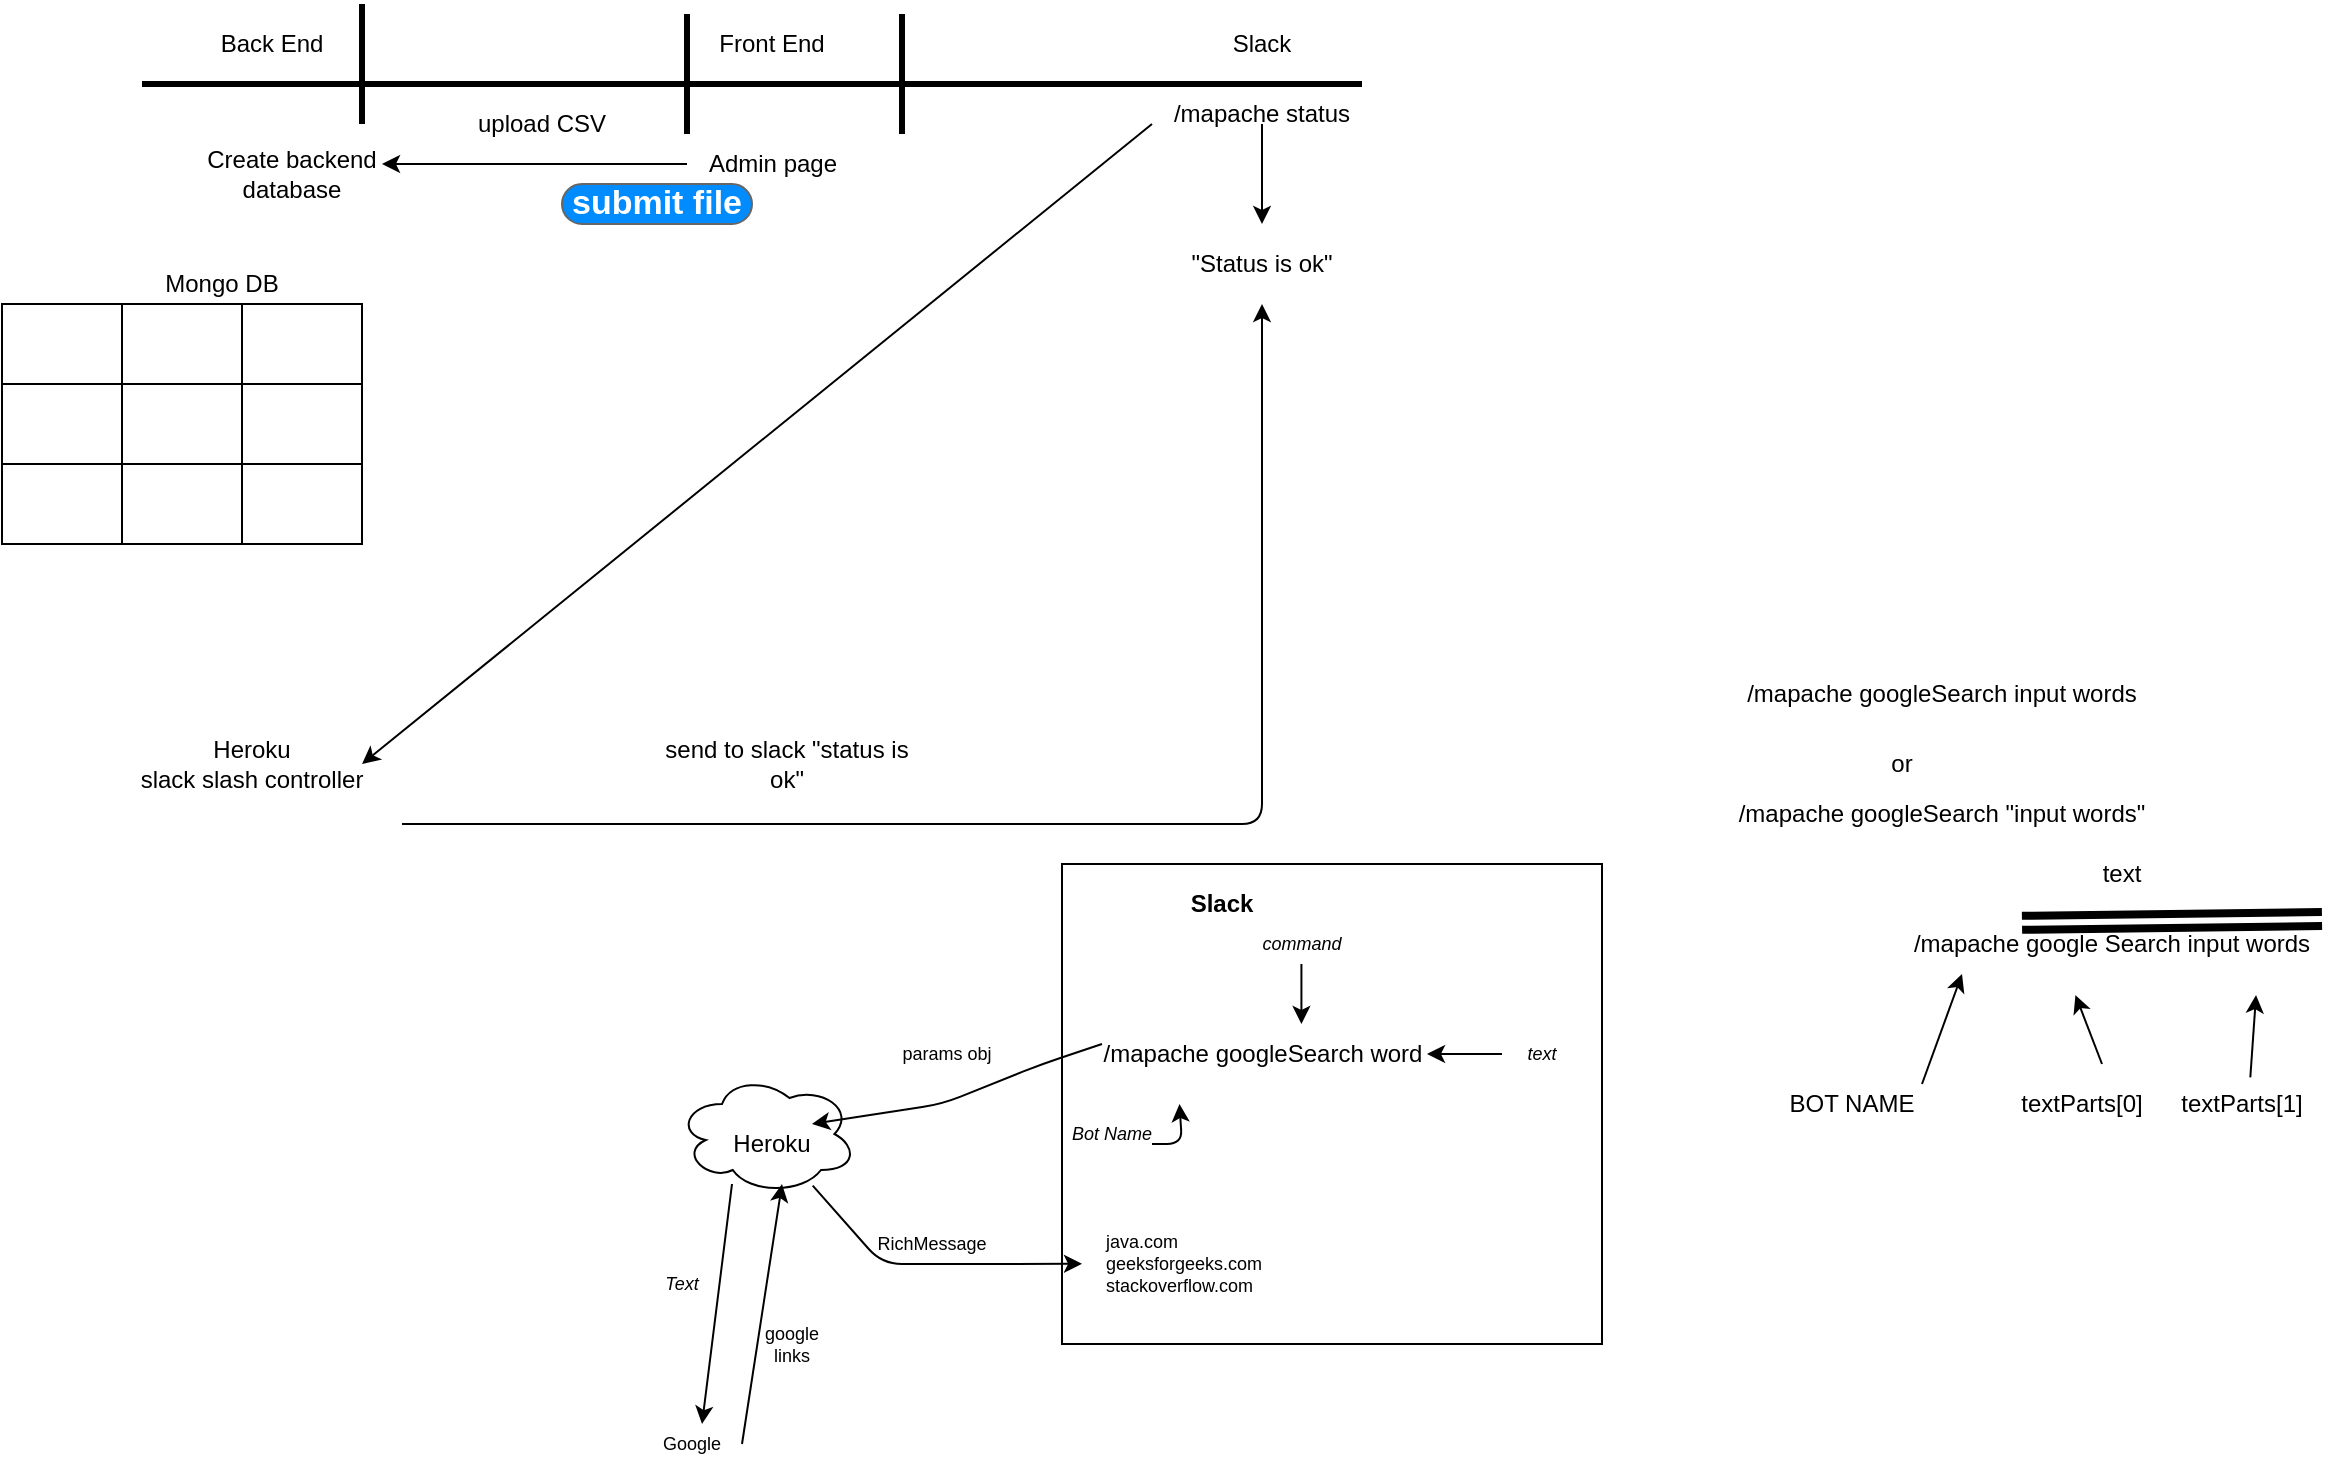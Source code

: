 <mxfile version="13.10.0" type="embed">
    <diagram id="wNwBsPOZsOnYukkHxnGv" name="Page-1">
        <mxGraphModel dx="1489" dy="451" grid="1" gridSize="10" guides="1" tooltips="1" connect="1" arrows="1" fold="1" page="1" pageScale="1" pageWidth="850" pageHeight="1100" math="0" shadow="0">
            <root>
                <mxCell id="0"/>
                <mxCell id="1" parent="0"/>
                <mxCell id="57" value="" style="ellipse;shape=cloud;whiteSpace=wrap;html=1;fontSize=9;" parent="1" vertex="1">
                    <mxGeometry x="317.5" y="665" width="90" height="60" as="geometry"/>
                </mxCell>
                <mxCell id="50" value="" style="rounded=0;whiteSpace=wrap;html=1;fontSize=9;" parent="1" vertex="1">
                    <mxGeometry x="510" y="560" width="270" height="240" as="geometry"/>
                </mxCell>
                <mxCell id="2" value="Front End" style="text;html=1;strokeColor=none;fillColor=none;align=center;verticalAlign=middle;whiteSpace=wrap;rounded=0;" parent="1" vertex="1">
                    <mxGeometry x="305" y="130" width="120" height="40" as="geometry"/>
                </mxCell>
                <mxCell id="3" value="Back End" style="text;html=1;strokeColor=none;fillColor=none;align=center;verticalAlign=middle;whiteSpace=wrap;rounded=0;" parent="1" vertex="1">
                    <mxGeometry x="50" y="140" width="130" height="20" as="geometry"/>
                </mxCell>
                <mxCell id="4" value="Slack" style="text;html=1;strokeColor=none;fillColor=none;align=center;verticalAlign=middle;whiteSpace=wrap;rounded=0;" parent="1" vertex="1">
                    <mxGeometry x="540" y="135" width="140" height="30" as="geometry"/>
                </mxCell>
                <mxCell id="6" value="Admin page" style="text;html=1;strokeColor=none;fillColor=none;align=center;verticalAlign=middle;whiteSpace=wrap;rounded=0;" parent="1" vertex="1">
                    <mxGeometry x="322.5" y="180" width="85" height="60" as="geometry"/>
                </mxCell>
                <mxCell id="7" value="" style="endArrow=classic;html=1;" parent="1" edge="1">
                    <mxGeometry width="50" height="50" relative="1" as="geometry">
                        <mxPoint x="322.5" y="210" as="sourcePoint"/>
                        <mxPoint x="170" y="210" as="targetPoint"/>
                    </mxGeometry>
                </mxCell>
                <mxCell id="8" value="upload CSV" style="text;html=1;strokeColor=none;fillColor=none;align=center;verticalAlign=middle;whiteSpace=wrap;rounded=0;" parent="1" vertex="1">
                    <mxGeometry x="210" y="170" width="80" height="40" as="geometry"/>
                </mxCell>
                <mxCell id="9" value="Create backend database" style="text;html=1;strokeColor=none;fillColor=none;align=center;verticalAlign=middle;whiteSpace=wrap;rounded=0;" parent="1" vertex="1">
                    <mxGeometry x="80" y="190" width="90" height="50" as="geometry"/>
                </mxCell>
                <mxCell id="10" value="" style="endArrow=none;html=1;strokeWidth=3;" parent="1" edge="1">
                    <mxGeometry width="50" height="50" relative="1" as="geometry">
                        <mxPoint x="50" y="170" as="sourcePoint"/>
                        <mxPoint x="660" y="170" as="targetPoint"/>
                    </mxGeometry>
                </mxCell>
                <mxCell id="11" value="" style="endArrow=none;html=1;strokeWidth=3;" parent="1" edge="1">
                    <mxGeometry width="50" height="50" relative="1" as="geometry">
                        <mxPoint x="160" y="190" as="sourcePoint"/>
                        <mxPoint x="160" y="130" as="targetPoint"/>
                    </mxGeometry>
                </mxCell>
                <mxCell id="12" value="" style="endArrow=none;html=1;strokeWidth=3;" parent="1" edge="1">
                    <mxGeometry width="50" height="50" relative="1" as="geometry">
                        <mxPoint x="322.5" y="195" as="sourcePoint"/>
                        <mxPoint x="322.5" y="135" as="targetPoint"/>
                    </mxGeometry>
                </mxCell>
                <mxCell id="13" value="" style="endArrow=none;html=1;strokeWidth=3;" parent="1" edge="1">
                    <mxGeometry width="50" height="50" relative="1" as="geometry">
                        <mxPoint x="430" y="195" as="sourcePoint"/>
                        <mxPoint x="430" y="135" as="targetPoint"/>
                    </mxGeometry>
                </mxCell>
                <mxCell id="15" value="/mapache status" style="text;html=1;strokeColor=none;fillColor=none;align=center;verticalAlign=middle;whiteSpace=wrap;rounded=0;" parent="1" vertex="1">
                    <mxGeometry x="555" y="180" width="110" height="10" as="geometry"/>
                </mxCell>
                <mxCell id="16" value="" style="endArrow=classic;html=1;strokeWidth=1;exitX=0.5;exitY=1;exitDx=0;exitDy=0;" parent="1" source="15" edge="1">
                    <mxGeometry width="50" height="50" relative="1" as="geometry">
                        <mxPoint x="600" y="270" as="sourcePoint"/>
                        <mxPoint x="610" y="240" as="targetPoint"/>
                        <Array as="points">
                            <mxPoint x="610" y="200"/>
                            <mxPoint x="610" y="220"/>
                        </Array>
                    </mxGeometry>
                </mxCell>
                <mxCell id="17" value="&quot;Status is ok&quot;" style="text;html=1;strokeColor=none;fillColor=none;align=center;verticalAlign=middle;whiteSpace=wrap;rounded=0;" parent="1" vertex="1">
                    <mxGeometry x="570" y="250" width="80" height="20" as="geometry"/>
                </mxCell>
                <mxCell id="18" value="" style="shape=table;html=1;whiteSpace=wrap;startSize=0;container=1;collapsible=0;childLayout=tableLayout;" parent="1" vertex="1">
                    <mxGeometry x="-20" y="280" width="180" height="120" as="geometry"/>
                </mxCell>
                <mxCell id="19" value="" style="shape=partialRectangle;html=1;whiteSpace=wrap;collapsible=0;dropTarget=0;pointerEvents=0;fillColor=none;top=0;left=0;bottom=0;right=0;points=[[0,0.5],[1,0.5]];portConstraint=eastwest;" parent="18" vertex="1">
                    <mxGeometry width="180" height="40" as="geometry"/>
                </mxCell>
                <mxCell id="20" value="" style="shape=partialRectangle;html=1;whiteSpace=wrap;connectable=0;fillColor=none;top=0;left=0;bottom=0;right=0;overflow=hidden;" parent="19" vertex="1">
                    <mxGeometry width="60" height="40" as="geometry"/>
                </mxCell>
                <mxCell id="21" value="" style="shape=partialRectangle;html=1;whiteSpace=wrap;connectable=0;fillColor=none;top=0;left=0;bottom=0;right=0;overflow=hidden;" parent="19" vertex="1">
                    <mxGeometry x="60" width="60" height="40" as="geometry"/>
                </mxCell>
                <mxCell id="22" value="" style="shape=partialRectangle;html=1;whiteSpace=wrap;connectable=0;fillColor=none;top=0;left=0;bottom=0;right=0;overflow=hidden;" parent="19" vertex="1">
                    <mxGeometry x="120" width="60" height="40" as="geometry"/>
                </mxCell>
                <mxCell id="23" value="" style="shape=partialRectangle;html=1;whiteSpace=wrap;collapsible=0;dropTarget=0;pointerEvents=0;fillColor=none;top=0;left=0;bottom=0;right=0;points=[[0,0.5],[1,0.5]];portConstraint=eastwest;" parent="18" vertex="1">
                    <mxGeometry y="40" width="180" height="40" as="geometry"/>
                </mxCell>
                <mxCell id="24" value="" style="shape=partialRectangle;html=1;whiteSpace=wrap;connectable=0;fillColor=none;top=0;left=0;bottom=0;right=0;overflow=hidden;" parent="23" vertex="1">
                    <mxGeometry width="60" height="40" as="geometry"/>
                </mxCell>
                <mxCell id="25" value="" style="shape=partialRectangle;html=1;whiteSpace=wrap;connectable=0;fillColor=none;top=0;left=0;bottom=0;right=0;overflow=hidden;" parent="23" vertex="1">
                    <mxGeometry x="60" width="60" height="40" as="geometry"/>
                </mxCell>
                <mxCell id="26" value="" style="shape=partialRectangle;html=1;whiteSpace=wrap;connectable=0;fillColor=none;top=0;left=0;bottom=0;right=0;overflow=hidden;" parent="23" vertex="1">
                    <mxGeometry x="120" width="60" height="40" as="geometry"/>
                </mxCell>
                <mxCell id="27" value="" style="shape=partialRectangle;html=1;whiteSpace=wrap;collapsible=0;dropTarget=0;pointerEvents=0;fillColor=none;top=0;left=0;bottom=0;right=0;points=[[0,0.5],[1,0.5]];portConstraint=eastwest;" parent="18" vertex="1">
                    <mxGeometry y="80" width="180" height="40" as="geometry"/>
                </mxCell>
                <mxCell id="28" value="" style="shape=partialRectangle;html=1;whiteSpace=wrap;connectable=0;fillColor=none;top=0;left=0;bottom=0;right=0;overflow=hidden;" parent="27" vertex="1">
                    <mxGeometry width="60" height="40" as="geometry"/>
                </mxCell>
                <mxCell id="29" value="" style="shape=partialRectangle;html=1;whiteSpace=wrap;connectable=0;fillColor=none;top=0;left=0;bottom=0;right=0;overflow=hidden;" parent="27" vertex="1">
                    <mxGeometry x="60" width="60" height="40" as="geometry"/>
                </mxCell>
                <mxCell id="30" value="" style="shape=partialRectangle;html=1;whiteSpace=wrap;connectable=0;fillColor=none;top=0;left=0;bottom=0;right=0;overflow=hidden;" parent="27" vertex="1">
                    <mxGeometry x="120" width="60" height="40" as="geometry"/>
                </mxCell>
                <UserObject label="Mongo DB" placeholders="1" name="Variable" id="31">
                    <mxCell style="text;html=1;strokeColor=none;fillColor=none;align=center;verticalAlign=middle;whiteSpace=wrap;overflow=hidden;" parent="1" vertex="1">
                        <mxGeometry x="50" y="260" width="80" height="20" as="geometry"/>
                    </mxCell>
                </UserObject>
                <mxCell id="32" value="" style="endArrow=classic;html=1;strokeWidth=1;exitX=0;exitY=1;exitDx=0;exitDy=0;" parent="1" source="15" edge="1">
                    <mxGeometry width="50" height="50" relative="1" as="geometry">
                        <mxPoint x="560" y="200" as="sourcePoint"/>
                        <mxPoint x="160" y="510" as="targetPoint"/>
                    </mxGeometry>
                </mxCell>
                <mxCell id="33" value="Heroku&lt;br&gt;slack slash controller" style="text;html=1;strokeColor=none;fillColor=none;align=center;verticalAlign=middle;whiteSpace=wrap;rounded=0;" parent="1" vertex="1">
                    <mxGeometry x="40" y="490" width="130" height="40" as="geometry"/>
                </mxCell>
                <mxCell id="34" value="" style="edgeStyle=segmentEdgeStyle;endArrow=classic;html=1;strokeWidth=1;" parent="1" edge="1">
                    <mxGeometry width="50" height="50" relative="1" as="geometry">
                        <mxPoint x="180" y="540" as="sourcePoint"/>
                        <mxPoint x="610" y="280" as="targetPoint"/>
                    </mxGeometry>
                </mxCell>
                <mxCell id="36" value="send to slack &quot;status is ok&quot;" style="text;html=1;strokeColor=none;fillColor=none;align=center;verticalAlign=middle;whiteSpace=wrap;rounded=0;" parent="1" vertex="1">
                    <mxGeometry x="305" y="500" width="135" height="20" as="geometry"/>
                </mxCell>
                <mxCell id="37" value="submit file" style="strokeWidth=1;shadow=0;dashed=0;align=center;html=1;shape=mxgraph.mockup.buttons.button;strokeColor=#666666;fontColor=#ffffff;mainText=;buttonStyle=round;fontSize=17;fontStyle=1;fillColor=#008cff;whiteSpace=wrap;" parent="1" vertex="1">
                    <mxGeometry x="260" y="220" width="95" height="20" as="geometry"/>
                </mxCell>
                <mxCell id="38" value="Slack" style="text;html=1;strokeColor=none;fillColor=none;align=center;verticalAlign=middle;whiteSpace=wrap;rounded=0;fontStyle=1" parent="1" vertex="1">
                    <mxGeometry x="570" y="570" width="40" height="20" as="geometry"/>
                </mxCell>
                <mxCell id="39" value="" style="endArrow=classic;html=1;entryX=1;entryY=0;entryDx=0;entryDy=0;" parent="1" target="40" edge="1">
                    <mxGeometry width="50" height="50" relative="1" as="geometry">
                        <mxPoint x="530" y="650" as="sourcePoint"/>
                        <mxPoint x="400" y="700" as="targetPoint"/>
                        <Array as="points">
                            <mxPoint x="500" y="660"/>
                            <mxPoint x="450" y="680"/>
                        </Array>
                    </mxGeometry>
                </mxCell>
                <mxCell id="40" value="Heroku" style="text;html=1;strokeColor=none;fillColor=none;align=center;verticalAlign=middle;whiteSpace=wrap;rounded=0;" parent="1" vertex="1">
                    <mxGeometry x="345" y="690" width="40" height="20" as="geometry"/>
                </mxCell>
                <mxCell id="41" value="/mapache googleSearch word" style="text;html=1;strokeColor=none;fillColor=none;align=center;verticalAlign=middle;whiteSpace=wrap;rounded=0;" parent="1" vertex="1">
                    <mxGeometry x="527.5" y="630" width="165" height="50" as="geometry"/>
                </mxCell>
                <mxCell id="42" value="Bot Name" style="text;html=1;strokeColor=none;fillColor=none;align=center;verticalAlign=middle;whiteSpace=wrap;rounded=0;fontSize=9;fontStyle=2" parent="1" vertex="1">
                    <mxGeometry x="500" y="680" width="70" height="30" as="geometry"/>
                </mxCell>
                <mxCell id="43" value="" style="endArrow=classic;html=1;fontSize=9;entryX=0.25;entryY=1;entryDx=0;entryDy=0;" parent="1" target="41" edge="1">
                    <mxGeometry width="50" height="50" relative="1" as="geometry">
                        <mxPoint x="555" y="700" as="sourcePoint"/>
                        <mxPoint x="581" y="700" as="targetPoint"/>
                        <Array as="points">
                            <mxPoint x="570" y="700"/>
                        </Array>
                    </mxGeometry>
                </mxCell>
                <mxCell id="44" value="command" style="text;html=1;strokeColor=none;fillColor=none;align=center;verticalAlign=middle;whiteSpace=wrap;rounded=0;fontSize=9;fontStyle=2" parent="1" vertex="1">
                    <mxGeometry x="610" y="590" width="40" height="20" as="geometry"/>
                </mxCell>
                <mxCell id="45" value="" style="endArrow=classic;html=1;fontSize=9;" parent="1" edge="1">
                    <mxGeometry width="50" height="50" relative="1" as="geometry">
                        <mxPoint x="629.71" y="610" as="sourcePoint"/>
                        <mxPoint x="629.71" y="640" as="targetPoint"/>
                    </mxGeometry>
                </mxCell>
                <mxCell id="46" value="text" style="text;html=1;strokeColor=none;fillColor=none;align=center;verticalAlign=middle;whiteSpace=wrap;rounded=0;fontSize=9;fontStyle=2" parent="1" vertex="1">
                    <mxGeometry x="730" y="645" width="40" height="20" as="geometry"/>
                </mxCell>
                <mxCell id="47" value="" style="endArrow=classic;html=1;fontSize=9;exitX=0;exitY=0.5;exitDx=0;exitDy=0;entryX=1;entryY=0.5;entryDx=0;entryDy=0;" parent="1" source="46" target="41" edge="1">
                    <mxGeometry width="50" height="50" relative="1" as="geometry">
                        <mxPoint x="700" y="630" as="sourcePoint"/>
                        <mxPoint x="750" y="580" as="targetPoint"/>
                    </mxGeometry>
                </mxCell>
                <mxCell id="49" value="params obj" style="text;html=1;strokeColor=none;fillColor=none;align=center;verticalAlign=middle;whiteSpace=wrap;rounded=0;fontSize=9;" parent="1" vertex="1">
                    <mxGeometry x="425" y="645" width="55" height="20" as="geometry"/>
                </mxCell>
                <mxCell id="51" value="Google" style="text;html=1;strokeColor=none;fillColor=none;align=center;verticalAlign=middle;whiteSpace=wrap;rounded=0;fontSize=9;" parent="1" vertex="1">
                    <mxGeometry x="305" y="840" width="40" height="20" as="geometry"/>
                </mxCell>
                <mxCell id="52" value="" style="endArrow=classic;html=1;fontSize=9;" parent="1" edge="1">
                    <mxGeometry width="50" height="50" relative="1" as="geometry">
                        <mxPoint x="345" y="720" as="sourcePoint"/>
                        <mxPoint x="330" y="840" as="targetPoint"/>
                    </mxGeometry>
                </mxCell>
                <mxCell id="53" value="Text" style="text;html=1;strokeColor=none;fillColor=none;align=center;verticalAlign=middle;whiteSpace=wrap;rounded=0;fontSize=9;fontStyle=2" parent="1" vertex="1">
                    <mxGeometry x="300" y="760" width="40" height="20" as="geometry"/>
                </mxCell>
                <mxCell id="55" value="" style="endArrow=classic;html=1;fontSize=9;" parent="1" edge="1">
                    <mxGeometry width="50" height="50" relative="1" as="geometry">
                        <mxPoint x="350" y="850" as="sourcePoint"/>
                        <mxPoint x="370" y="720" as="targetPoint"/>
                    </mxGeometry>
                </mxCell>
                <mxCell id="56" value="google links" style="text;html=1;strokeColor=none;fillColor=none;align=center;verticalAlign=middle;whiteSpace=wrap;rounded=0;fontSize=9;" parent="1" vertex="1">
                    <mxGeometry x="355" y="790" width="40" height="20" as="geometry"/>
                </mxCell>
                <mxCell id="58" value="" style="endArrow=classic;html=1;fontSize=9;entryX=0.037;entryY=0.833;entryDx=0;entryDy=0;entryPerimeter=0;" parent="1" source="57" target="50" edge="1">
                    <mxGeometry width="50" height="50" relative="1" as="geometry">
                        <mxPoint x="420" y="770" as="sourcePoint"/>
                        <mxPoint x="470" y="720" as="targetPoint"/>
                        <Array as="points">
                            <mxPoint x="420" y="760"/>
                        </Array>
                    </mxGeometry>
                </mxCell>
                <mxCell id="59" value="java.com&lt;br&gt;geeksforgeeks.com&lt;br&gt;stackoverflow.com" style="text;html=1;strokeColor=none;fillColor=none;align=left;verticalAlign=middle;whiteSpace=wrap;rounded=0;fontSize=9;" parent="1" vertex="1">
                    <mxGeometry x="530" y="750" width="40" height="20" as="geometry"/>
                </mxCell>
                <mxCell id="60" value="RichMessage" style="text;html=1;strokeColor=none;fillColor=none;align=center;verticalAlign=middle;whiteSpace=wrap;rounded=0;fontSize=9;" parent="1" vertex="1">
                    <mxGeometry x="425" y="740" width="40" height="20" as="geometry"/>
                </mxCell>
                <mxCell id="61" value="/mapache googleSearch input words" style="text;html=1;strokeColor=none;fillColor=none;align=center;verticalAlign=middle;whiteSpace=wrap;rounded=0;" vertex="1" parent="1">
                    <mxGeometry x="850" y="450" width="200" height="50" as="geometry"/>
                </mxCell>
                <mxCell id="62" value="or" style="text;html=1;strokeColor=none;fillColor=none;align=center;verticalAlign=middle;whiteSpace=wrap;rounded=0;" vertex="1" parent="1">
                    <mxGeometry x="910" y="500" width="40" height="20" as="geometry"/>
                </mxCell>
                <mxCell id="63" value="/mapache googleSearch &quot;input words&quot;" style="text;html=1;strokeColor=none;fillColor=none;align=center;verticalAlign=middle;whiteSpace=wrap;rounded=0;" vertex="1" parent="1">
                    <mxGeometry x="845" y="510" width="210" height="50" as="geometry"/>
                </mxCell>
                <mxCell id="64" value="/mapache google Search input words" style="text;html=1;strokeColor=none;fillColor=none;align=center;verticalAlign=middle;whiteSpace=wrap;rounded=0;" vertex="1" parent="1">
                    <mxGeometry x="930" y="575" width="210" height="50" as="geometry"/>
                </mxCell>
                <mxCell id="65" value="" style="endArrow=classic;html=1;" edge="1" parent="1">
                    <mxGeometry width="50" height="50" relative="1" as="geometry">
                        <mxPoint x="940" y="670" as="sourcePoint"/>
                        <mxPoint x="960" y="615" as="targetPoint"/>
                    </mxGeometry>
                </mxCell>
                <mxCell id="66" value="BOT NAME" style="text;html=1;strokeColor=none;fillColor=none;align=center;verticalAlign=middle;whiteSpace=wrap;rounded=0;" vertex="1" parent="1">
                    <mxGeometry x="870" y="670" width="70" height="20" as="geometry"/>
                </mxCell>
                <mxCell id="67" value="textParts[0]" style="text;html=1;strokeColor=none;fillColor=none;align=center;verticalAlign=middle;whiteSpace=wrap;rounded=0;" vertex="1" parent="1">
                    <mxGeometry x="1000" y="670" width="40" height="20" as="geometry"/>
                </mxCell>
                <mxCell id="68" value="" style="endArrow=classic;html=1;entryX=0.413;entryY=1.011;entryDx=0;entryDy=0;entryPerimeter=0;" edge="1" parent="1" target="64">
                    <mxGeometry width="50" height="50" relative="1" as="geometry">
                        <mxPoint x="1030" y="660" as="sourcePoint"/>
                        <mxPoint x="1050" y="620" as="targetPoint"/>
                    </mxGeometry>
                </mxCell>
                <mxCell id="69" value="textParts[1]" style="text;html=1;strokeColor=none;fillColor=none;align=center;verticalAlign=middle;whiteSpace=wrap;rounded=0;" vertex="1" parent="1">
                    <mxGeometry x="1080" y="670" width="40" height="20" as="geometry"/>
                </mxCell>
                <mxCell id="70" value="" style="endArrow=classic;html=1;entryX=0.843;entryY=1.011;entryDx=0;entryDy=0;entryPerimeter=0;exitX=0.604;exitY=-0.164;exitDx=0;exitDy=0;exitPerimeter=0;" edge="1" parent="1" source="69" target="64">
                    <mxGeometry width="50" height="50" relative="1" as="geometry">
                        <mxPoint x="1080" y="670" as="sourcePoint"/>
                        <mxPoint x="1130" y="620" as="targetPoint"/>
                    </mxGeometry>
                </mxCell>
                <mxCell id="71" value="text" style="text;html=1;strokeColor=none;fillColor=none;align=center;verticalAlign=middle;whiteSpace=wrap;rounded=0;" vertex="1" parent="1">
                    <mxGeometry x="1020" y="555" width="40" height="20" as="geometry"/>
                </mxCell>
                <mxCell id="72" value="" style="shape=link;html=1;entryX=1;entryY=0.25;entryDx=0;entryDy=0;strokeWidth=4;" edge="1" parent="1" target="64">
                    <mxGeometry width="100" relative="1" as="geometry">
                        <mxPoint x="990" y="589.43" as="sourcePoint"/>
                        <mxPoint x="1090" y="589.43" as="targetPoint"/>
                    </mxGeometry>
                </mxCell>
            </root>
        </mxGraphModel>
    </diagram>
</mxfile>